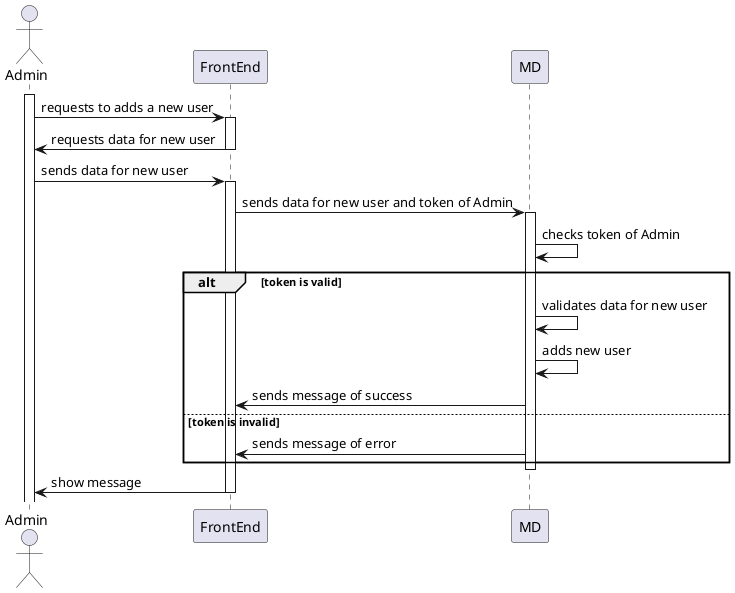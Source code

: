 @startuml

actor Admin as Admin

participant FrontEnd as FE
participant MD as MD

activate Admin
Admin -> FE : requests to adds a new user

activate FE
FE -> Admin : requests data for new user
deactivate FE

Admin -> FE : sends data for new user

activate FE
FE -> MD : sends data for new user and token of Admin

activate MD
MD -> MD : checks token of Admin

alt token is valid
    MD -> MD : validates data for new user
    MD -> MD : adds new user
    MD -> FE : sends message of success
else token is invalid
    MD -> FE : sends message of error
end

deactivate MD
FE -> Admin : show message

deactivate FE
@enduml
